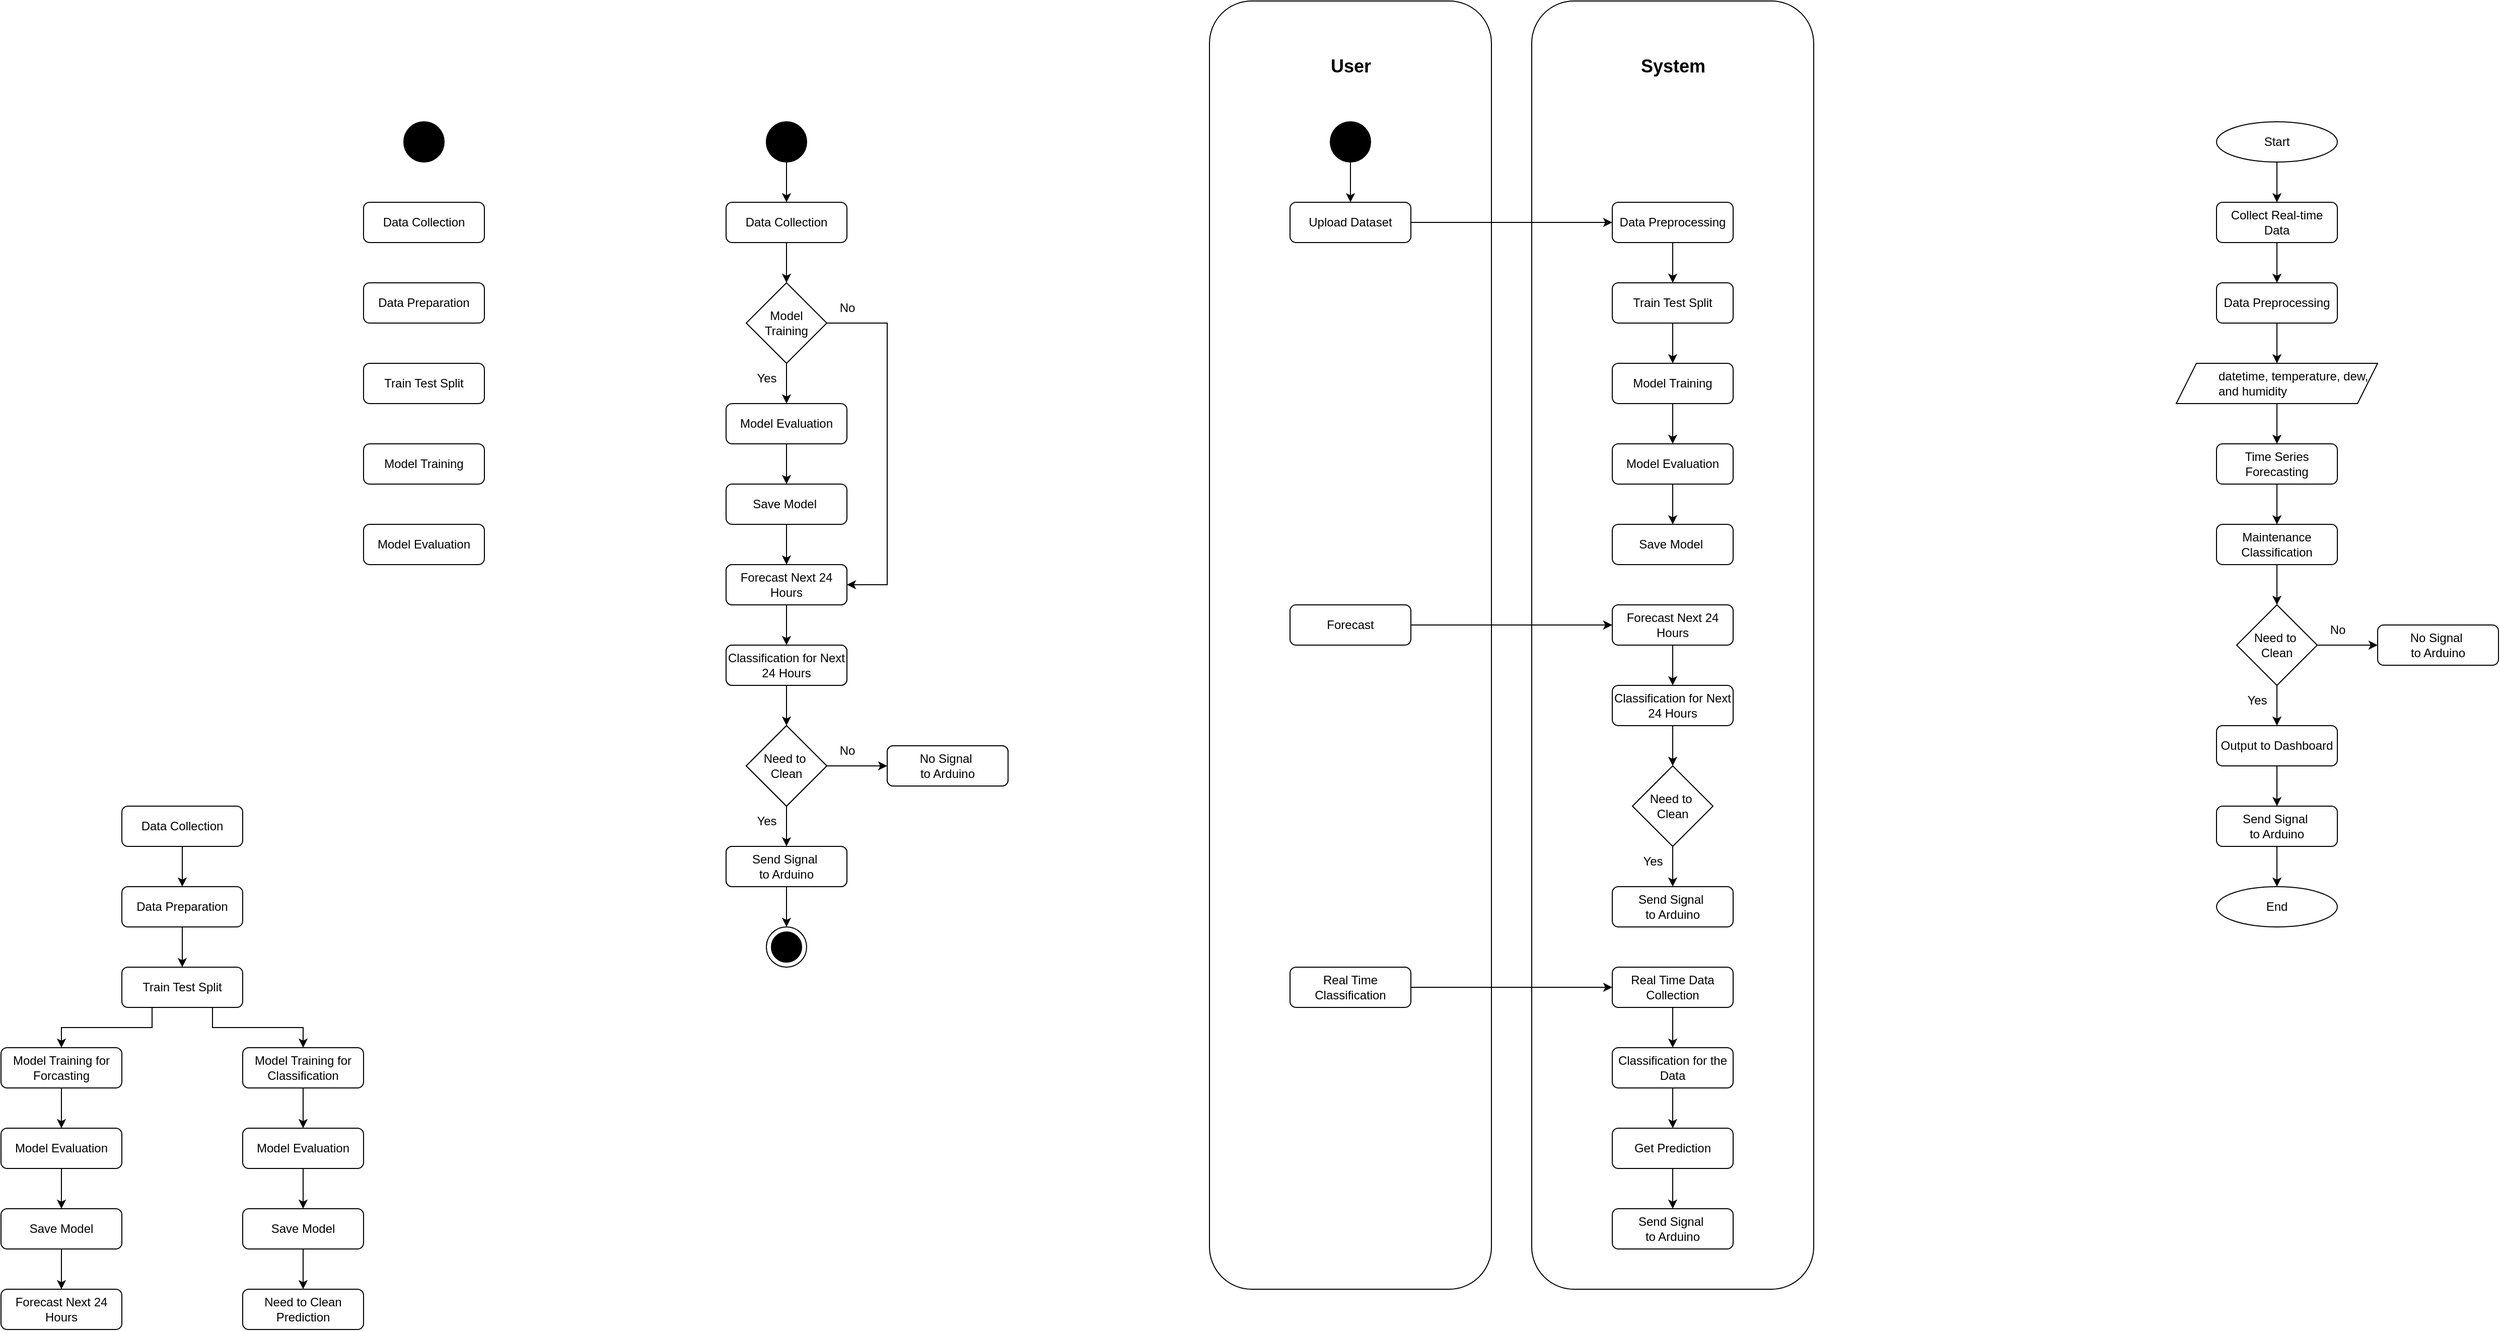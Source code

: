 <mxfile version="24.8.3">
  <diagram name="Page-1" id="Fzo3kWsBT45YmH152dpt">
    <mxGraphModel dx="1688" dy="1513" grid="1" gridSize="10" guides="1" tooltips="1" connect="1" arrows="1" fold="1" page="1" pageScale="1" pageWidth="850" pageHeight="1100" math="0" shadow="0">
      <root>
        <mxCell id="0" />
        <mxCell id="1" parent="0" />
        <mxCell id="FFgtLgTIAkOeBHJg3KGv-69" value="" style="rounded=1;whiteSpace=wrap;html=1;" parent="1" vertex="1">
          <mxGeometry x="1440" y="-80" width="280" height="1280" as="geometry" />
        </mxCell>
        <mxCell id="FFgtLgTIAkOeBHJg3KGv-70" value="" style="rounded=1;whiteSpace=wrap;html=1;" parent="1" vertex="1">
          <mxGeometry x="1120" y="-80" width="280" height="1280" as="geometry" />
        </mxCell>
        <mxCell id="FFgtLgTIAkOeBHJg3KGv-2" value="" style="verticalLabelPosition=bottom;verticalAlign=top;html=1;shape=mxgraph.flowchart.on-page_reference;fillColor=#000000;" parent="1" vertex="1">
          <mxGeometry x="320" y="40" width="40" height="40" as="geometry" />
        </mxCell>
        <mxCell id="FFgtLgTIAkOeBHJg3KGv-3" value="Data Collection" style="rounded=1;whiteSpace=wrap;html=1;" parent="1" vertex="1">
          <mxGeometry x="280" y="120" width="120" height="40" as="geometry" />
        </mxCell>
        <mxCell id="FFgtLgTIAkOeBHJg3KGv-4" value="Data Preparation" style="rounded=1;whiteSpace=wrap;html=1;" parent="1" vertex="1">
          <mxGeometry x="280" y="200" width="120" height="40" as="geometry" />
        </mxCell>
        <mxCell id="FFgtLgTIAkOeBHJg3KGv-5" value="Train Test Split" style="rounded=1;whiteSpace=wrap;html=1;" parent="1" vertex="1">
          <mxGeometry x="280" y="280" width="120" height="40" as="geometry" />
        </mxCell>
        <mxCell id="FFgtLgTIAkOeBHJg3KGv-6" value="Model Training" style="rounded=1;whiteSpace=wrap;html=1;" parent="1" vertex="1">
          <mxGeometry x="280" y="360" width="120" height="40" as="geometry" />
        </mxCell>
        <mxCell id="FFgtLgTIAkOeBHJg3KGv-7" value="Model Evaluation" style="rounded=1;whiteSpace=wrap;html=1;" parent="1" vertex="1">
          <mxGeometry x="280" y="440" width="120" height="40" as="geometry" />
        </mxCell>
        <mxCell id="FFgtLgTIAkOeBHJg3KGv-21" style="edgeStyle=orthogonalEdgeStyle;rounded=0;orthogonalLoop=1;jettySize=auto;html=1;exitX=0.5;exitY=1;exitDx=0;exitDy=0;exitPerimeter=0;entryX=0.5;entryY=0;entryDx=0;entryDy=0;" parent="1" source="FFgtLgTIAkOeBHJg3KGv-8" target="FFgtLgTIAkOeBHJg3KGv-9" edge="1">
          <mxGeometry relative="1" as="geometry" />
        </mxCell>
        <mxCell id="FFgtLgTIAkOeBHJg3KGv-8" value="" style="verticalLabelPosition=bottom;verticalAlign=top;html=1;shape=mxgraph.flowchart.on-page_reference;fillColor=#000000;" parent="1" vertex="1">
          <mxGeometry x="680" y="40" width="40" height="40" as="geometry" />
        </mxCell>
        <mxCell id="FFgtLgTIAkOeBHJg3KGv-20" style="edgeStyle=orthogonalEdgeStyle;rounded=0;orthogonalLoop=1;jettySize=auto;html=1;exitX=0.5;exitY=1;exitDx=0;exitDy=0;entryX=0.5;entryY=0;entryDx=0;entryDy=0;" parent="1" source="FFgtLgTIAkOeBHJg3KGv-9" target="FFgtLgTIAkOeBHJg3KGv-14" edge="1">
          <mxGeometry relative="1" as="geometry" />
        </mxCell>
        <mxCell id="FFgtLgTIAkOeBHJg3KGv-9" value="Data Collection" style="rounded=1;whiteSpace=wrap;html=1;" parent="1" vertex="1">
          <mxGeometry x="640" y="120" width="120" height="40" as="geometry" />
        </mxCell>
        <mxCell id="FFgtLgTIAkOeBHJg3KGv-24" style="edgeStyle=orthogonalEdgeStyle;rounded=0;orthogonalLoop=1;jettySize=auto;html=1;exitX=0.5;exitY=1;exitDx=0;exitDy=0;entryX=0.5;entryY=0;entryDx=0;entryDy=0;" parent="1" source="FFgtLgTIAkOeBHJg3KGv-10" target="FFgtLgTIAkOeBHJg3KGv-23" edge="1">
          <mxGeometry relative="1" as="geometry" />
        </mxCell>
        <mxCell id="FFgtLgTIAkOeBHJg3KGv-10" value="Classification for Next 24 Hours" style="rounded=1;whiteSpace=wrap;html=1;" parent="1" vertex="1">
          <mxGeometry x="640" y="560" width="120" height="40" as="geometry" />
        </mxCell>
        <mxCell id="FFgtLgTIAkOeBHJg3KGv-37" style="edgeStyle=orthogonalEdgeStyle;rounded=0;orthogonalLoop=1;jettySize=auto;html=1;exitX=0.5;exitY=1;exitDx=0;exitDy=0;entryX=0.5;entryY=0;entryDx=0;entryDy=0;" parent="1" source="FFgtLgTIAkOeBHJg3KGv-11" target="FFgtLgTIAkOeBHJg3KGv-35" edge="1">
          <mxGeometry relative="1" as="geometry" />
        </mxCell>
        <mxCell id="FFgtLgTIAkOeBHJg3KGv-11" value="Send Signal&amp;nbsp;&lt;div&gt;to Arduino&lt;/div&gt;" style="rounded=1;whiteSpace=wrap;html=1;" parent="1" vertex="1">
          <mxGeometry x="640" y="760" width="120" height="40" as="geometry" />
        </mxCell>
        <mxCell id="FFgtLgTIAkOeBHJg3KGv-19" style="edgeStyle=orthogonalEdgeStyle;rounded=0;orthogonalLoop=1;jettySize=auto;html=1;exitX=0.5;exitY=1;exitDx=0;exitDy=0;entryX=0.5;entryY=0;entryDx=0;entryDy=0;" parent="1" source="FFgtLgTIAkOeBHJg3KGv-12" target="FFgtLgTIAkOeBHJg3KGv-15" edge="1">
          <mxGeometry relative="1" as="geometry" />
        </mxCell>
        <mxCell id="FFgtLgTIAkOeBHJg3KGv-12" value="Save Model&amp;nbsp;" style="rounded=1;whiteSpace=wrap;html=1;" parent="1" vertex="1">
          <mxGeometry x="640" y="400" width="120" height="40" as="geometry" />
        </mxCell>
        <mxCell id="FFgtLgTIAkOeBHJg3KGv-18" style="edgeStyle=orthogonalEdgeStyle;rounded=0;orthogonalLoop=1;jettySize=auto;html=1;exitX=0.5;exitY=1;exitDx=0;exitDy=0;entryX=0.5;entryY=0;entryDx=0;entryDy=0;" parent="1" source="FFgtLgTIAkOeBHJg3KGv-13" target="FFgtLgTIAkOeBHJg3KGv-12" edge="1">
          <mxGeometry relative="1" as="geometry" />
        </mxCell>
        <mxCell id="FFgtLgTIAkOeBHJg3KGv-13" value="Model Evaluation" style="rounded=1;whiteSpace=wrap;html=1;" parent="1" vertex="1">
          <mxGeometry x="640" y="320" width="120" height="40" as="geometry" />
        </mxCell>
        <mxCell id="FFgtLgTIAkOeBHJg3KGv-16" style="edgeStyle=orthogonalEdgeStyle;rounded=0;orthogonalLoop=1;jettySize=auto;html=1;exitX=0.5;exitY=1;exitDx=0;exitDy=0;entryX=0.5;entryY=0;entryDx=0;entryDy=0;" parent="1" source="FFgtLgTIAkOeBHJg3KGv-14" target="FFgtLgTIAkOeBHJg3KGv-13" edge="1">
          <mxGeometry relative="1" as="geometry" />
        </mxCell>
        <mxCell id="FFgtLgTIAkOeBHJg3KGv-17" style="edgeStyle=orthogonalEdgeStyle;rounded=0;orthogonalLoop=1;jettySize=auto;html=1;exitX=1;exitY=0.5;exitDx=0;exitDy=0;entryX=1;entryY=0.5;entryDx=0;entryDy=0;" parent="1" source="FFgtLgTIAkOeBHJg3KGv-14" target="FFgtLgTIAkOeBHJg3KGv-15" edge="1">
          <mxGeometry relative="1" as="geometry">
            <Array as="points">
              <mxPoint x="800" y="240" />
              <mxPoint x="800" y="500" />
            </Array>
          </mxGeometry>
        </mxCell>
        <mxCell id="FFgtLgTIAkOeBHJg3KGv-14" value="Model Training" style="rhombus;whiteSpace=wrap;html=1;" parent="1" vertex="1">
          <mxGeometry x="660" y="200" width="80" height="80" as="geometry" />
        </mxCell>
        <mxCell id="FFgtLgTIAkOeBHJg3KGv-22" style="edgeStyle=orthogonalEdgeStyle;rounded=0;orthogonalLoop=1;jettySize=auto;html=1;exitX=0.5;exitY=1;exitDx=0;exitDy=0;entryX=0.5;entryY=0;entryDx=0;entryDy=0;" parent="1" source="FFgtLgTIAkOeBHJg3KGv-15" target="FFgtLgTIAkOeBHJg3KGv-10" edge="1">
          <mxGeometry relative="1" as="geometry" />
        </mxCell>
        <mxCell id="FFgtLgTIAkOeBHJg3KGv-15" value="Forecast Next 24 Hours" style="rounded=1;whiteSpace=wrap;html=1;" parent="1" vertex="1">
          <mxGeometry x="640" y="480" width="120" height="40" as="geometry" />
        </mxCell>
        <mxCell id="FFgtLgTIAkOeBHJg3KGv-25" style="edgeStyle=orthogonalEdgeStyle;rounded=0;orthogonalLoop=1;jettySize=auto;html=1;exitX=0.5;exitY=1;exitDx=0;exitDy=0;entryX=0.5;entryY=0;entryDx=0;entryDy=0;" parent="1" source="FFgtLgTIAkOeBHJg3KGv-23" target="FFgtLgTIAkOeBHJg3KGv-11" edge="1">
          <mxGeometry relative="1" as="geometry" />
        </mxCell>
        <mxCell id="FFgtLgTIAkOeBHJg3KGv-26" style="edgeStyle=orthogonalEdgeStyle;rounded=0;orthogonalLoop=1;jettySize=auto;html=1;exitX=1;exitY=0.5;exitDx=0;exitDy=0;" parent="1" source="FFgtLgTIAkOeBHJg3KGv-23" edge="1">
          <mxGeometry relative="1" as="geometry">
            <mxPoint x="800" y="680" as="targetPoint" />
          </mxGeometry>
        </mxCell>
        <mxCell id="FFgtLgTIAkOeBHJg3KGv-23" value="Need to&amp;nbsp;&lt;div&gt;Clean&lt;/div&gt;" style="rhombus;whiteSpace=wrap;html=1;" parent="1" vertex="1">
          <mxGeometry x="660" y="640" width="80" height="80" as="geometry" />
        </mxCell>
        <mxCell id="FFgtLgTIAkOeBHJg3KGv-27" value="No Signal&amp;nbsp;&lt;div&gt;to Arduino&lt;/div&gt;" style="rounded=1;whiteSpace=wrap;html=1;" parent="1" vertex="1">
          <mxGeometry x="800" y="660" width="120" height="40" as="geometry" />
        </mxCell>
        <mxCell id="FFgtLgTIAkOeBHJg3KGv-28" style="edgeStyle=orthogonalEdgeStyle;rounded=0;orthogonalLoop=1;jettySize=auto;html=1;exitX=0.5;exitY=1;exitDx=0;exitDy=0;exitPerimeter=0;entryX=0.5;entryY=0;entryDx=0;entryDy=0;" parent="1" source="FFgtLgTIAkOeBHJg3KGv-29" target="FFgtLgTIAkOeBHJg3KGv-30" edge="1">
          <mxGeometry relative="1" as="geometry" />
        </mxCell>
        <mxCell id="FFgtLgTIAkOeBHJg3KGv-29" value="" style="verticalLabelPosition=bottom;verticalAlign=top;html=1;shape=mxgraph.flowchart.on-page_reference;fillColor=#000000;" parent="1" vertex="1">
          <mxGeometry x="1240" y="40" width="40" height="40" as="geometry" />
        </mxCell>
        <mxCell id="FFgtLgTIAkOeBHJg3KGv-64" style="edgeStyle=orthogonalEdgeStyle;rounded=0;orthogonalLoop=1;jettySize=auto;html=1;exitX=1;exitY=0.5;exitDx=0;exitDy=0;entryX=0;entryY=0.5;entryDx=0;entryDy=0;" parent="1" source="FFgtLgTIAkOeBHJg3KGv-30" target="FFgtLgTIAkOeBHJg3KGv-40" edge="1">
          <mxGeometry relative="1" as="geometry" />
        </mxCell>
        <mxCell id="FFgtLgTIAkOeBHJg3KGv-30" value="Upload Dataset" style="rounded=1;whiteSpace=wrap;html=1;" parent="1" vertex="1">
          <mxGeometry x="1200" y="120" width="120" height="40" as="geometry" />
        </mxCell>
        <mxCell id="FFgtLgTIAkOeBHJg3KGv-31" value="Yes" style="text;html=1;align=center;verticalAlign=middle;resizable=0;points=[];autosize=1;strokeColor=none;fillColor=none;" parent="1" vertex="1">
          <mxGeometry x="660" y="280" width="40" height="30" as="geometry" />
        </mxCell>
        <mxCell id="FFgtLgTIAkOeBHJg3KGv-32" value="No" style="text;html=1;align=center;verticalAlign=middle;resizable=0;points=[];autosize=1;strokeColor=none;fillColor=none;" parent="1" vertex="1">
          <mxGeometry x="740" y="210" width="40" height="30" as="geometry" />
        </mxCell>
        <mxCell id="FFgtLgTIAkOeBHJg3KGv-33" value="No" style="text;html=1;align=center;verticalAlign=middle;resizable=0;points=[];autosize=1;strokeColor=none;fillColor=none;" parent="1" vertex="1">
          <mxGeometry x="740" y="650" width="40" height="30" as="geometry" />
        </mxCell>
        <mxCell id="FFgtLgTIAkOeBHJg3KGv-34" value="Yes" style="text;html=1;align=center;verticalAlign=middle;resizable=0;points=[];autosize=1;strokeColor=none;fillColor=none;" parent="1" vertex="1">
          <mxGeometry x="660" y="720" width="40" height="30" as="geometry" />
        </mxCell>
        <mxCell id="FFgtLgTIAkOeBHJg3KGv-35" value="" style="ellipse;whiteSpace=wrap;html=1;aspect=fixed;" parent="1" vertex="1">
          <mxGeometry x="680" y="840" width="40" height="40" as="geometry" />
        </mxCell>
        <mxCell id="FFgtLgTIAkOeBHJg3KGv-36" value="" style="ellipse;whiteSpace=wrap;html=1;aspect=fixed;fillColor=#000000;" parent="1" vertex="1">
          <mxGeometry x="685" y="845" width="30" height="30" as="geometry" />
        </mxCell>
        <mxCell id="FFgtLgTIAkOeBHJg3KGv-38" value="&lt;b&gt;&lt;font style=&quot;font-size: 18px;&quot;&gt;User&lt;/font&gt;&lt;/b&gt;" style="text;html=1;align=center;verticalAlign=middle;resizable=0;points=[];autosize=1;strokeColor=none;fillColor=none;" parent="1" vertex="1">
          <mxGeometry x="1230" y="-35" width="60" height="40" as="geometry" />
        </mxCell>
        <mxCell id="FFgtLgTIAkOeBHJg3KGv-39" value="&lt;b&gt;&lt;font style=&quot;font-size: 18px;&quot;&gt;System&lt;/font&gt;&lt;/b&gt;" style="text;html=1;align=center;verticalAlign=middle;resizable=0;points=[];autosize=1;strokeColor=none;fillColor=none;" parent="1" vertex="1">
          <mxGeometry x="1535" y="-35" width="90" height="40" as="geometry" />
        </mxCell>
        <mxCell id="FFgtLgTIAkOeBHJg3KGv-65" style="edgeStyle=orthogonalEdgeStyle;rounded=0;orthogonalLoop=1;jettySize=auto;html=1;exitX=0.5;exitY=1;exitDx=0;exitDy=0;entryX=0.5;entryY=0;entryDx=0;entryDy=0;" parent="1" source="FFgtLgTIAkOeBHJg3KGv-40" target="FFgtLgTIAkOeBHJg3KGv-42" edge="1">
          <mxGeometry relative="1" as="geometry" />
        </mxCell>
        <mxCell id="FFgtLgTIAkOeBHJg3KGv-40" value="Data Preprocessing" style="rounded=1;whiteSpace=wrap;html=1;" parent="1" vertex="1">
          <mxGeometry x="1520" y="120" width="120" height="40" as="geometry" />
        </mxCell>
        <mxCell id="FFgtLgTIAkOeBHJg3KGv-63" style="edgeStyle=orthogonalEdgeStyle;rounded=0;orthogonalLoop=1;jettySize=auto;html=1;exitX=1;exitY=0.5;exitDx=0;exitDy=0;entryX=0;entryY=0.5;entryDx=0;entryDy=0;" parent="1" source="FFgtLgTIAkOeBHJg3KGv-41" target="FFgtLgTIAkOeBHJg3KGv-55" edge="1">
          <mxGeometry relative="1" as="geometry" />
        </mxCell>
        <mxCell id="FFgtLgTIAkOeBHJg3KGv-41" value="Forecast" style="rounded=1;whiteSpace=wrap;html=1;" parent="1" vertex="1">
          <mxGeometry x="1200" y="520" width="120" height="40" as="geometry" />
        </mxCell>
        <mxCell id="FFgtLgTIAkOeBHJg3KGv-66" style="edgeStyle=orthogonalEdgeStyle;rounded=0;orthogonalLoop=1;jettySize=auto;html=1;exitX=0.5;exitY=1;exitDx=0;exitDy=0;entryX=0.5;entryY=0;entryDx=0;entryDy=0;" parent="1" source="FFgtLgTIAkOeBHJg3KGv-42" target="FFgtLgTIAkOeBHJg3KGv-43" edge="1">
          <mxGeometry relative="1" as="geometry" />
        </mxCell>
        <mxCell id="FFgtLgTIAkOeBHJg3KGv-42" value="Train Test Split" style="rounded=1;whiteSpace=wrap;html=1;" parent="1" vertex="1">
          <mxGeometry x="1520" y="200" width="120" height="40" as="geometry" />
        </mxCell>
        <mxCell id="FFgtLgTIAkOeBHJg3KGv-67" style="edgeStyle=orthogonalEdgeStyle;rounded=0;orthogonalLoop=1;jettySize=auto;html=1;exitX=0.5;exitY=1;exitDx=0;exitDy=0;entryX=0.5;entryY=0;entryDx=0;entryDy=0;" parent="1" source="FFgtLgTIAkOeBHJg3KGv-43" target="FFgtLgTIAkOeBHJg3KGv-45" edge="1">
          <mxGeometry relative="1" as="geometry" />
        </mxCell>
        <mxCell id="FFgtLgTIAkOeBHJg3KGv-43" value="Model Training" style="rounded=1;whiteSpace=wrap;html=1;" parent="1" vertex="1">
          <mxGeometry x="1520" y="280" width="120" height="40" as="geometry" />
        </mxCell>
        <mxCell id="FFgtLgTIAkOeBHJg3KGv-44" value="Save Model&amp;nbsp;" style="rounded=1;whiteSpace=wrap;html=1;" parent="1" vertex="1">
          <mxGeometry x="1520" y="440" width="120" height="40" as="geometry" />
        </mxCell>
        <mxCell id="FFgtLgTIAkOeBHJg3KGv-68" style="edgeStyle=orthogonalEdgeStyle;rounded=0;orthogonalLoop=1;jettySize=auto;html=1;exitX=0.5;exitY=1;exitDx=0;exitDy=0;entryX=0.5;entryY=0;entryDx=0;entryDy=0;" parent="1" source="FFgtLgTIAkOeBHJg3KGv-45" target="FFgtLgTIAkOeBHJg3KGv-44" edge="1">
          <mxGeometry relative="1" as="geometry" />
        </mxCell>
        <mxCell id="FFgtLgTIAkOeBHJg3KGv-45" value="Model Evaluation" style="rounded=1;whiteSpace=wrap;html=1;" parent="1" vertex="1">
          <mxGeometry x="1520" y="360" width="120" height="40" as="geometry" />
        </mxCell>
        <mxCell id="FFgtLgTIAkOeBHJg3KGv-48" value="Classification for Next 24 Hours" style="rounded=1;whiteSpace=wrap;html=1;" parent="1" vertex="1">
          <mxGeometry x="640" y="560" width="120" height="40" as="geometry" />
        </mxCell>
        <mxCell id="FFgtLgTIAkOeBHJg3KGv-49" value="Send Signal&amp;nbsp;&lt;div&gt;to Arduino&lt;/div&gt;" style="rounded=1;whiteSpace=wrap;html=1;" parent="1" vertex="1">
          <mxGeometry x="640" y="760" width="120" height="40" as="geometry" />
        </mxCell>
        <mxCell id="FFgtLgTIAkOeBHJg3KGv-50" value="Forecast Next 24 Hours" style="rounded=1;whiteSpace=wrap;html=1;" parent="1" vertex="1">
          <mxGeometry x="640" y="480" width="120" height="40" as="geometry" />
        </mxCell>
        <mxCell id="FFgtLgTIAkOeBHJg3KGv-51" value="Need to&amp;nbsp;&lt;div&gt;Clean&lt;/div&gt;" style="rhombus;whiteSpace=wrap;html=1;" parent="1" vertex="1">
          <mxGeometry x="660" y="640" width="80" height="80" as="geometry" />
        </mxCell>
        <mxCell id="FFgtLgTIAkOeBHJg3KGv-52" value="No Signal&amp;nbsp;&lt;div&gt;to Arduino&lt;/div&gt;" style="rounded=1;whiteSpace=wrap;html=1;" parent="1" vertex="1">
          <mxGeometry x="800" y="660" width="120" height="40" as="geometry" />
        </mxCell>
        <mxCell id="FFgtLgTIAkOeBHJg3KGv-60" style="edgeStyle=orthogonalEdgeStyle;rounded=0;orthogonalLoop=1;jettySize=auto;html=1;exitX=0.5;exitY=1;exitDx=0;exitDy=0;entryX=0.5;entryY=0;entryDx=0;entryDy=0;" parent="1" source="FFgtLgTIAkOeBHJg3KGv-53" target="FFgtLgTIAkOeBHJg3KGv-56" edge="1">
          <mxGeometry relative="1" as="geometry" />
        </mxCell>
        <mxCell id="FFgtLgTIAkOeBHJg3KGv-53" value="Classification for Next 24 Hours" style="rounded=1;whiteSpace=wrap;html=1;" parent="1" vertex="1">
          <mxGeometry x="1520" y="600" width="120" height="40" as="geometry" />
        </mxCell>
        <mxCell id="FFgtLgTIAkOeBHJg3KGv-54" value="Send Signal&amp;nbsp;&lt;div&gt;to Arduino&lt;/div&gt;" style="rounded=1;whiteSpace=wrap;html=1;" parent="1" vertex="1">
          <mxGeometry x="1520" y="800" width="120" height="40" as="geometry" />
        </mxCell>
        <mxCell id="FFgtLgTIAkOeBHJg3KGv-59" style="edgeStyle=orthogonalEdgeStyle;rounded=0;orthogonalLoop=1;jettySize=auto;html=1;exitX=0.5;exitY=1;exitDx=0;exitDy=0;entryX=0.5;entryY=0;entryDx=0;entryDy=0;" parent="1" source="FFgtLgTIAkOeBHJg3KGv-55" target="FFgtLgTIAkOeBHJg3KGv-53" edge="1">
          <mxGeometry relative="1" as="geometry" />
        </mxCell>
        <mxCell id="FFgtLgTIAkOeBHJg3KGv-55" value="Forecast Next 24 Hours" style="rounded=1;whiteSpace=wrap;html=1;" parent="1" vertex="1">
          <mxGeometry x="1520" y="520" width="120" height="40" as="geometry" />
        </mxCell>
        <mxCell id="FFgtLgTIAkOeBHJg3KGv-61" style="edgeStyle=orthogonalEdgeStyle;rounded=0;orthogonalLoop=1;jettySize=auto;html=1;exitX=0.5;exitY=1;exitDx=0;exitDy=0;entryX=0.5;entryY=0;entryDx=0;entryDy=0;" parent="1" source="FFgtLgTIAkOeBHJg3KGv-56" target="FFgtLgTIAkOeBHJg3KGv-54" edge="1">
          <mxGeometry relative="1" as="geometry" />
        </mxCell>
        <mxCell id="FFgtLgTIAkOeBHJg3KGv-56" value="Need to&amp;nbsp;&lt;div&gt;Clean&lt;/div&gt;" style="rhombus;whiteSpace=wrap;html=1;" parent="1" vertex="1">
          <mxGeometry x="1540" y="680" width="80" height="80" as="geometry" />
        </mxCell>
        <mxCell id="FFgtLgTIAkOeBHJg3KGv-62" value="Yes" style="text;html=1;align=center;verticalAlign=middle;resizable=0;points=[];autosize=1;strokeColor=none;fillColor=none;" parent="1" vertex="1">
          <mxGeometry x="1540" y="760" width="40" height="30" as="geometry" />
        </mxCell>
        <mxCell id="ruqZpet_O7F1DJaW_kun-14" style="edgeStyle=orthogonalEdgeStyle;rounded=0;orthogonalLoop=1;jettySize=auto;html=1;exitX=0.5;exitY=1;exitDx=0;exitDy=0;entryX=0.5;entryY=0;entryDx=0;entryDy=0;" edge="1" parent="1" source="ruqZpet_O7F1DJaW_kun-1" target="ruqZpet_O7F1DJaW_kun-2">
          <mxGeometry relative="1" as="geometry" />
        </mxCell>
        <mxCell id="ruqZpet_O7F1DJaW_kun-1" value="Data Collection" style="rounded=1;whiteSpace=wrap;html=1;" vertex="1" parent="1">
          <mxGeometry x="40" y="720" width="120" height="40" as="geometry" />
        </mxCell>
        <mxCell id="ruqZpet_O7F1DJaW_kun-15" style="edgeStyle=orthogonalEdgeStyle;rounded=0;orthogonalLoop=1;jettySize=auto;html=1;exitX=0.5;exitY=1;exitDx=0;exitDy=0;entryX=0.5;entryY=0;entryDx=0;entryDy=0;" edge="1" parent="1" source="ruqZpet_O7F1DJaW_kun-2" target="ruqZpet_O7F1DJaW_kun-3">
          <mxGeometry relative="1" as="geometry" />
        </mxCell>
        <mxCell id="ruqZpet_O7F1DJaW_kun-2" value="Data Preparation" style="rounded=1;whiteSpace=wrap;html=1;" vertex="1" parent="1">
          <mxGeometry x="40" y="800" width="120" height="40" as="geometry" />
        </mxCell>
        <mxCell id="ruqZpet_O7F1DJaW_kun-12" style="edgeStyle=orthogonalEdgeStyle;rounded=0;orthogonalLoop=1;jettySize=auto;html=1;exitX=0.75;exitY=1;exitDx=0;exitDy=0;entryX=0.5;entryY=0;entryDx=0;entryDy=0;" edge="1" parent="1" source="ruqZpet_O7F1DJaW_kun-3" target="ruqZpet_O7F1DJaW_kun-8">
          <mxGeometry relative="1" as="geometry" />
        </mxCell>
        <mxCell id="ruqZpet_O7F1DJaW_kun-13" style="edgeStyle=orthogonalEdgeStyle;rounded=0;orthogonalLoop=1;jettySize=auto;html=1;exitX=0.25;exitY=1;exitDx=0;exitDy=0;entryX=0.5;entryY=0;entryDx=0;entryDy=0;" edge="1" parent="1" source="ruqZpet_O7F1DJaW_kun-3" target="ruqZpet_O7F1DJaW_kun-4">
          <mxGeometry relative="1" as="geometry" />
        </mxCell>
        <mxCell id="ruqZpet_O7F1DJaW_kun-3" value="Train Test Split" style="rounded=1;whiteSpace=wrap;html=1;" vertex="1" parent="1">
          <mxGeometry x="40" y="880" width="120" height="40" as="geometry" />
        </mxCell>
        <mxCell id="ruqZpet_O7F1DJaW_kun-16" style="edgeStyle=orthogonalEdgeStyle;rounded=0;orthogonalLoop=1;jettySize=auto;html=1;exitX=0.5;exitY=1;exitDx=0;exitDy=0;entryX=0.5;entryY=0;entryDx=0;entryDy=0;" edge="1" parent="1" source="ruqZpet_O7F1DJaW_kun-4" target="ruqZpet_O7F1DJaW_kun-5">
          <mxGeometry relative="1" as="geometry" />
        </mxCell>
        <mxCell id="ruqZpet_O7F1DJaW_kun-4" value="Model Training for Forcasting" style="rounded=1;whiteSpace=wrap;html=1;" vertex="1" parent="1">
          <mxGeometry x="-80" y="960" width="120" height="40" as="geometry" />
        </mxCell>
        <mxCell id="ruqZpet_O7F1DJaW_kun-20" style="edgeStyle=orthogonalEdgeStyle;rounded=0;orthogonalLoop=1;jettySize=auto;html=1;exitX=0.5;exitY=1;exitDx=0;exitDy=0;entryX=0.5;entryY=0;entryDx=0;entryDy=0;" edge="1" parent="1" source="ruqZpet_O7F1DJaW_kun-5" target="ruqZpet_O7F1DJaW_kun-6">
          <mxGeometry relative="1" as="geometry" />
        </mxCell>
        <mxCell id="ruqZpet_O7F1DJaW_kun-5" value="Model Evaluation" style="rounded=1;whiteSpace=wrap;html=1;" vertex="1" parent="1">
          <mxGeometry x="-80" y="1040" width="120" height="40" as="geometry" />
        </mxCell>
        <mxCell id="ruqZpet_O7F1DJaW_kun-21" style="edgeStyle=orthogonalEdgeStyle;rounded=0;orthogonalLoop=1;jettySize=auto;html=1;exitX=0.5;exitY=1;exitDx=0;exitDy=0;" edge="1" parent="1" source="ruqZpet_O7F1DJaW_kun-6" target="ruqZpet_O7F1DJaW_kun-7">
          <mxGeometry relative="1" as="geometry" />
        </mxCell>
        <mxCell id="ruqZpet_O7F1DJaW_kun-6" value="Save Model" style="rounded=1;whiteSpace=wrap;html=1;" vertex="1" parent="1">
          <mxGeometry x="-80" y="1120" width="120" height="40" as="geometry" />
        </mxCell>
        <mxCell id="ruqZpet_O7F1DJaW_kun-7" value="Forecast Next 24 Hours" style="rounded=1;whiteSpace=wrap;html=1;" vertex="1" parent="1">
          <mxGeometry x="-80" y="1200" width="120" height="40" as="geometry" />
        </mxCell>
        <mxCell id="ruqZpet_O7F1DJaW_kun-17" style="edgeStyle=orthogonalEdgeStyle;rounded=0;orthogonalLoop=1;jettySize=auto;html=1;exitX=0.5;exitY=1;exitDx=0;exitDy=0;entryX=0.5;entryY=0;entryDx=0;entryDy=0;" edge="1" parent="1" source="ruqZpet_O7F1DJaW_kun-8" target="ruqZpet_O7F1DJaW_kun-9">
          <mxGeometry relative="1" as="geometry" />
        </mxCell>
        <mxCell id="ruqZpet_O7F1DJaW_kun-8" value="Model Training for Classification" style="rounded=1;whiteSpace=wrap;html=1;" vertex="1" parent="1">
          <mxGeometry x="160" y="960" width="120" height="40" as="geometry" />
        </mxCell>
        <mxCell id="ruqZpet_O7F1DJaW_kun-18" style="edgeStyle=orthogonalEdgeStyle;rounded=0;orthogonalLoop=1;jettySize=auto;html=1;exitX=0.5;exitY=1;exitDx=0;exitDy=0;entryX=0.5;entryY=0;entryDx=0;entryDy=0;" edge="1" parent="1" source="ruqZpet_O7F1DJaW_kun-9" target="ruqZpet_O7F1DJaW_kun-10">
          <mxGeometry relative="1" as="geometry" />
        </mxCell>
        <mxCell id="ruqZpet_O7F1DJaW_kun-9" value="Model Evaluation" style="rounded=1;whiteSpace=wrap;html=1;" vertex="1" parent="1">
          <mxGeometry x="160" y="1040" width="120" height="40" as="geometry" />
        </mxCell>
        <mxCell id="ruqZpet_O7F1DJaW_kun-19" style="edgeStyle=orthogonalEdgeStyle;rounded=0;orthogonalLoop=1;jettySize=auto;html=1;exitX=0.5;exitY=1;exitDx=0;exitDy=0;entryX=0.5;entryY=0;entryDx=0;entryDy=0;" edge="1" parent="1" source="ruqZpet_O7F1DJaW_kun-10" target="ruqZpet_O7F1DJaW_kun-11">
          <mxGeometry relative="1" as="geometry" />
        </mxCell>
        <mxCell id="ruqZpet_O7F1DJaW_kun-10" value="Save Model" style="rounded=1;whiteSpace=wrap;html=1;" vertex="1" parent="1">
          <mxGeometry x="160" y="1120" width="120" height="40" as="geometry" />
        </mxCell>
        <mxCell id="ruqZpet_O7F1DJaW_kun-11" value="Need to Clean Prediction" style="rounded=1;whiteSpace=wrap;html=1;" vertex="1" parent="1">
          <mxGeometry x="160" y="1200" width="120" height="40" as="geometry" />
        </mxCell>
        <mxCell id="ruqZpet_O7F1DJaW_kun-22" style="edgeStyle=orthogonalEdgeStyle;rounded=0;orthogonalLoop=1;jettySize=auto;html=1;exitX=1;exitY=0.5;exitDx=0;exitDy=0;entryX=0;entryY=0.5;entryDx=0;entryDy=0;" edge="1" parent="1" source="ruqZpet_O7F1DJaW_kun-23" target="ruqZpet_O7F1DJaW_kun-28">
          <mxGeometry relative="1" as="geometry" />
        </mxCell>
        <mxCell id="ruqZpet_O7F1DJaW_kun-23" value="Real Time Classification" style="rounded=1;whiteSpace=wrap;html=1;" vertex="1" parent="1">
          <mxGeometry x="1200" y="880" width="120" height="40" as="geometry" />
        </mxCell>
        <mxCell id="ruqZpet_O7F1DJaW_kun-24" style="edgeStyle=orthogonalEdgeStyle;rounded=0;orthogonalLoop=1;jettySize=auto;html=1;exitX=0.5;exitY=1;exitDx=0;exitDy=0;entryX=0.5;entryY=0;entryDx=0;entryDy=0;" edge="1" parent="1" source="ruqZpet_O7F1DJaW_kun-25">
          <mxGeometry relative="1" as="geometry">
            <mxPoint x="1580" y="1040" as="targetPoint" />
          </mxGeometry>
        </mxCell>
        <mxCell id="ruqZpet_O7F1DJaW_kun-25" value="Classification for the Data" style="rounded=1;whiteSpace=wrap;html=1;" vertex="1" parent="1">
          <mxGeometry x="1520" y="960" width="120" height="40" as="geometry" />
        </mxCell>
        <mxCell id="ruqZpet_O7F1DJaW_kun-26" value="Send Signal&amp;nbsp;&lt;div&gt;to Arduino&lt;/div&gt;" style="rounded=1;whiteSpace=wrap;html=1;" vertex="1" parent="1">
          <mxGeometry x="1520" y="1120" width="120" height="40" as="geometry" />
        </mxCell>
        <mxCell id="ruqZpet_O7F1DJaW_kun-27" style="edgeStyle=orthogonalEdgeStyle;rounded=0;orthogonalLoop=1;jettySize=auto;html=1;exitX=0.5;exitY=1;exitDx=0;exitDy=0;entryX=0.5;entryY=0;entryDx=0;entryDy=0;" edge="1" parent="1" source="ruqZpet_O7F1DJaW_kun-28" target="ruqZpet_O7F1DJaW_kun-25">
          <mxGeometry relative="1" as="geometry" />
        </mxCell>
        <mxCell id="ruqZpet_O7F1DJaW_kun-28" value="Real Time Data Collection" style="rounded=1;whiteSpace=wrap;html=1;" vertex="1" parent="1">
          <mxGeometry x="1520" y="880" width="120" height="40" as="geometry" />
        </mxCell>
        <mxCell id="ruqZpet_O7F1DJaW_kun-33" style="edgeStyle=orthogonalEdgeStyle;rounded=0;orthogonalLoop=1;jettySize=auto;html=1;exitX=0.5;exitY=1;exitDx=0;exitDy=0;entryX=0.5;entryY=0;entryDx=0;entryDy=0;" edge="1" parent="1" source="ruqZpet_O7F1DJaW_kun-32" target="ruqZpet_O7F1DJaW_kun-26">
          <mxGeometry relative="1" as="geometry" />
        </mxCell>
        <mxCell id="ruqZpet_O7F1DJaW_kun-32" value="Get Prediction" style="rounded=1;whiteSpace=wrap;html=1;" vertex="1" parent="1">
          <mxGeometry x="1520" y="1040" width="120" height="40" as="geometry" />
        </mxCell>
        <mxCell id="ruqZpet_O7F1DJaW_kun-50" style="edgeStyle=orthogonalEdgeStyle;rounded=0;orthogonalLoop=1;jettySize=auto;html=1;exitX=0.5;exitY=1;exitDx=0;exitDy=0;entryX=0.5;entryY=0;entryDx=0;entryDy=0;" edge="1" parent="1" source="ruqZpet_O7F1DJaW_kun-34" target="ruqZpet_O7F1DJaW_kun-35">
          <mxGeometry relative="1" as="geometry" />
        </mxCell>
        <mxCell id="ruqZpet_O7F1DJaW_kun-34" value="Start" style="ellipse;whiteSpace=wrap;html=1;" vertex="1" parent="1">
          <mxGeometry x="2120" y="40" width="120" height="40" as="geometry" />
        </mxCell>
        <mxCell id="ruqZpet_O7F1DJaW_kun-49" style="edgeStyle=orthogonalEdgeStyle;rounded=0;orthogonalLoop=1;jettySize=auto;html=1;exitX=0.5;exitY=1;exitDx=0;exitDy=0;entryX=0.5;entryY=0;entryDx=0;entryDy=0;" edge="1" parent="1" source="ruqZpet_O7F1DJaW_kun-35" target="ruqZpet_O7F1DJaW_kun-37">
          <mxGeometry relative="1" as="geometry" />
        </mxCell>
        <mxCell id="ruqZpet_O7F1DJaW_kun-35" value="Collect Real-time Data" style="rounded=1;whiteSpace=wrap;html=1;" vertex="1" parent="1">
          <mxGeometry x="2120" y="120" width="120" height="40" as="geometry" />
        </mxCell>
        <mxCell id="ruqZpet_O7F1DJaW_kun-47" style="edgeStyle=orthogonalEdgeStyle;rounded=0;orthogonalLoop=1;jettySize=auto;html=1;exitX=0.5;exitY=1;exitDx=0;exitDy=0;entryX=0.5;entryY=0;entryDx=0;entryDy=0;" edge="1" parent="1" source="ruqZpet_O7F1DJaW_kun-36" target="ruqZpet_O7F1DJaW_kun-38">
          <mxGeometry relative="1" as="geometry" />
        </mxCell>
        <mxCell id="ruqZpet_O7F1DJaW_kun-36" value="&lt;blockquote style=&quot;margin: 0px 0px 0px 40px; border: none; padding: 0px;&quot;&gt;&lt;font style=&quot;font-size: 12px;&quot;&gt;datetime, temperature, dew, and humidity&lt;/font&gt;&lt;/blockquote&gt;" style="shape=parallelogram;perimeter=parallelogramPerimeter;whiteSpace=wrap;html=1;fixedSize=1;align=left;" vertex="1" parent="1">
          <mxGeometry x="2080" y="280" width="200" height="40" as="geometry" />
        </mxCell>
        <mxCell id="ruqZpet_O7F1DJaW_kun-48" style="edgeStyle=orthogonalEdgeStyle;rounded=0;orthogonalLoop=1;jettySize=auto;html=1;exitX=0.5;exitY=1;exitDx=0;exitDy=0;" edge="1" parent="1" source="ruqZpet_O7F1DJaW_kun-37" target="ruqZpet_O7F1DJaW_kun-36">
          <mxGeometry relative="1" as="geometry" />
        </mxCell>
        <mxCell id="ruqZpet_O7F1DJaW_kun-37" value="Data Preprocessing" style="rounded=1;whiteSpace=wrap;html=1;" vertex="1" parent="1">
          <mxGeometry x="2120" y="200" width="120" height="40" as="geometry" />
        </mxCell>
        <mxCell id="ruqZpet_O7F1DJaW_kun-46" style="edgeStyle=orthogonalEdgeStyle;rounded=0;orthogonalLoop=1;jettySize=auto;html=1;exitX=0.5;exitY=1;exitDx=0;exitDy=0;entryX=0.5;entryY=0;entryDx=0;entryDy=0;" edge="1" parent="1" source="ruqZpet_O7F1DJaW_kun-38" target="ruqZpet_O7F1DJaW_kun-39">
          <mxGeometry relative="1" as="geometry" />
        </mxCell>
        <mxCell id="ruqZpet_O7F1DJaW_kun-38" value="Time Series Forecasting" style="rounded=1;whiteSpace=wrap;html=1;" vertex="1" parent="1">
          <mxGeometry x="2120" y="360" width="120" height="40" as="geometry" />
        </mxCell>
        <mxCell id="ruqZpet_O7F1DJaW_kun-44" style="edgeStyle=orthogonalEdgeStyle;rounded=0;orthogonalLoop=1;jettySize=auto;html=1;exitX=0.5;exitY=1;exitDx=0;exitDy=0;entryX=0.5;entryY=0;entryDx=0;entryDy=0;" edge="1" parent="1" source="ruqZpet_O7F1DJaW_kun-39" target="ruqZpet_O7F1DJaW_kun-40">
          <mxGeometry relative="1" as="geometry" />
        </mxCell>
        <mxCell id="ruqZpet_O7F1DJaW_kun-39" value="Maintenance Classification" style="rounded=1;whiteSpace=wrap;html=1;" vertex="1" parent="1">
          <mxGeometry x="2120" y="440" width="120" height="40" as="geometry" />
        </mxCell>
        <mxCell id="ruqZpet_O7F1DJaW_kun-43" style="edgeStyle=orthogonalEdgeStyle;rounded=0;orthogonalLoop=1;jettySize=auto;html=1;exitX=1;exitY=0.5;exitDx=0;exitDy=0;entryX=0;entryY=0.5;entryDx=0;entryDy=0;" edge="1" parent="1" source="ruqZpet_O7F1DJaW_kun-40" target="ruqZpet_O7F1DJaW_kun-42">
          <mxGeometry relative="1" as="geometry" />
        </mxCell>
        <mxCell id="ruqZpet_O7F1DJaW_kun-57" style="edgeStyle=orthogonalEdgeStyle;rounded=0;orthogonalLoop=1;jettySize=auto;html=1;exitX=0.5;exitY=1;exitDx=0;exitDy=0;entryX=0.5;entryY=0;entryDx=0;entryDy=0;" edge="1" parent="1" source="ruqZpet_O7F1DJaW_kun-40" target="ruqZpet_O7F1DJaW_kun-55">
          <mxGeometry relative="1" as="geometry" />
        </mxCell>
        <mxCell id="ruqZpet_O7F1DJaW_kun-40" value="Need to&amp;nbsp;&lt;div&gt;Clean&lt;/div&gt;" style="rhombus;whiteSpace=wrap;html=1;" vertex="1" parent="1">
          <mxGeometry x="2140" y="520" width="80" height="80" as="geometry" />
        </mxCell>
        <mxCell id="ruqZpet_O7F1DJaW_kun-52" style="edgeStyle=orthogonalEdgeStyle;rounded=0;orthogonalLoop=1;jettySize=auto;html=1;exitX=0.5;exitY=1;exitDx=0;exitDy=0;entryX=0.5;entryY=0;entryDx=0;entryDy=0;" edge="1" parent="1" source="ruqZpet_O7F1DJaW_kun-41" target="ruqZpet_O7F1DJaW_kun-51">
          <mxGeometry relative="1" as="geometry" />
        </mxCell>
        <mxCell id="ruqZpet_O7F1DJaW_kun-41" value="Send Signal&amp;nbsp;&lt;div&gt;to Arduino&lt;/div&gt;" style="rounded=1;whiteSpace=wrap;html=1;" vertex="1" parent="1">
          <mxGeometry x="2120" y="720" width="120" height="40" as="geometry" />
        </mxCell>
        <mxCell id="ruqZpet_O7F1DJaW_kun-42" value="No Signal&amp;nbsp;&lt;div&gt;to Arduino&lt;/div&gt;" style="rounded=1;whiteSpace=wrap;html=1;" vertex="1" parent="1">
          <mxGeometry x="2280" y="540" width="120" height="40" as="geometry" />
        </mxCell>
        <mxCell id="ruqZpet_O7F1DJaW_kun-51" value="End" style="ellipse;whiteSpace=wrap;html=1;" vertex="1" parent="1">
          <mxGeometry x="2120" y="800" width="120" height="40" as="geometry" />
        </mxCell>
        <mxCell id="ruqZpet_O7F1DJaW_kun-53" value="Yes" style="text;html=1;align=center;verticalAlign=middle;resizable=0;points=[];autosize=1;strokeColor=none;fillColor=none;" vertex="1" parent="1">
          <mxGeometry x="2140" y="600" width="40" height="30" as="geometry" />
        </mxCell>
        <mxCell id="ruqZpet_O7F1DJaW_kun-54" value="No" style="text;html=1;align=center;verticalAlign=middle;resizable=0;points=[];autosize=1;strokeColor=none;fillColor=none;" vertex="1" parent="1">
          <mxGeometry x="2220" y="530" width="40" height="30" as="geometry" />
        </mxCell>
        <mxCell id="ruqZpet_O7F1DJaW_kun-58" style="edgeStyle=orthogonalEdgeStyle;rounded=0;orthogonalLoop=1;jettySize=auto;html=1;exitX=0.5;exitY=1;exitDx=0;exitDy=0;entryX=0.5;entryY=0;entryDx=0;entryDy=0;" edge="1" parent="1" source="ruqZpet_O7F1DJaW_kun-55" target="ruqZpet_O7F1DJaW_kun-41">
          <mxGeometry relative="1" as="geometry" />
        </mxCell>
        <mxCell id="ruqZpet_O7F1DJaW_kun-55" value="Output to Dashboard" style="rounded=1;whiteSpace=wrap;html=1;" vertex="1" parent="1">
          <mxGeometry x="2120" y="640" width="120" height="40" as="geometry" />
        </mxCell>
      </root>
    </mxGraphModel>
  </diagram>
</mxfile>
